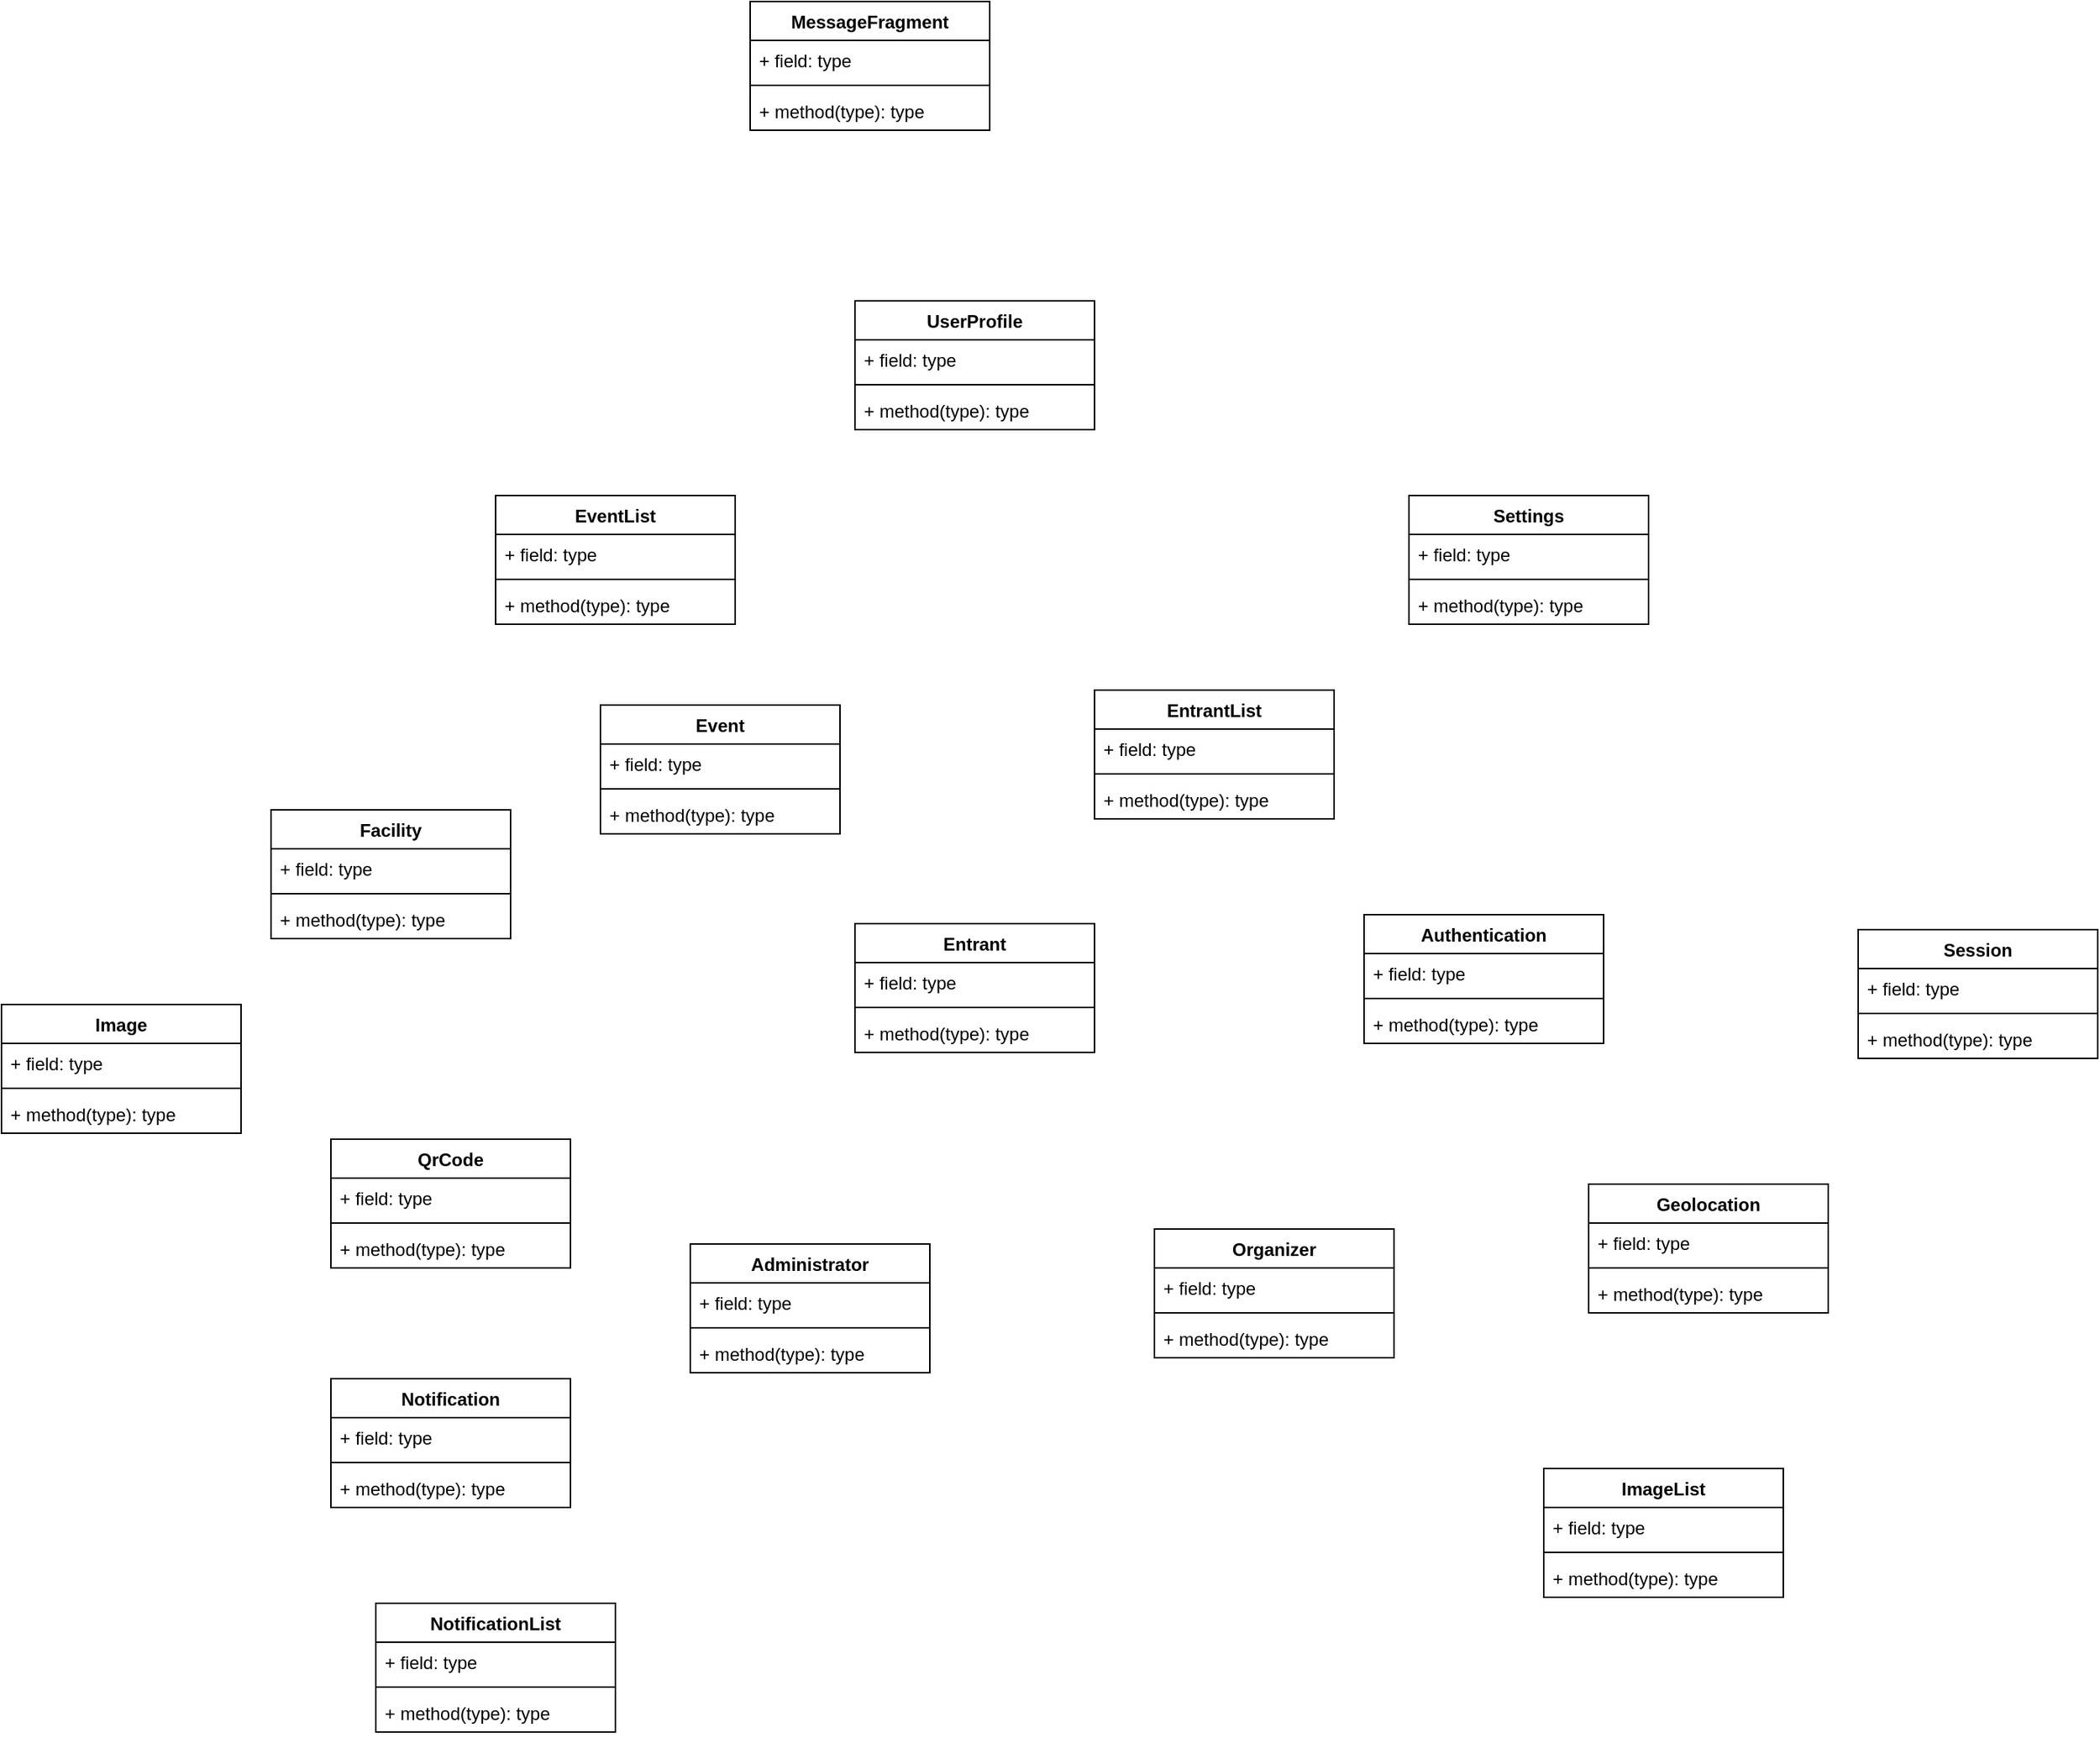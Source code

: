 <mxfile version="24.8.3">
  <diagram id="C5RBs43oDa-KdzZeNtuy" name="Page-1">
    <mxGraphModel dx="2052" dy="2118" grid="1" gridSize="10" guides="1" tooltips="1" connect="1" arrows="1" fold="1" page="1" pageScale="1" pageWidth="827" pageHeight="1169" math="0" shadow="0">
      <root>
        <mxCell id="WIyWlLk6GJQsqaUBKTNV-0" />
        <mxCell id="WIyWlLk6GJQsqaUBKTNV-1" parent="WIyWlLk6GJQsqaUBKTNV-0" />
        <mxCell id="0vzClCLhIBtEAbXM5UXF-0" value="QrCode" style="swimlane;fontStyle=1;align=center;verticalAlign=top;childLayout=stackLayout;horizontal=1;startSize=26;horizontalStack=0;resizeParent=1;resizeParentMax=0;resizeLast=0;collapsible=1;marginBottom=0;whiteSpace=wrap;html=1;" vertex="1" parent="WIyWlLk6GJQsqaUBKTNV-1">
          <mxGeometry x="-90" y="690" width="160" height="86" as="geometry" />
        </mxCell>
        <mxCell id="0vzClCLhIBtEAbXM5UXF-1" value="+ field: type" style="text;strokeColor=none;fillColor=none;align=left;verticalAlign=top;spacingLeft=4;spacingRight=4;overflow=hidden;rotatable=0;points=[[0,0.5],[1,0.5]];portConstraint=eastwest;whiteSpace=wrap;html=1;" vertex="1" parent="0vzClCLhIBtEAbXM5UXF-0">
          <mxGeometry y="26" width="160" height="26" as="geometry" />
        </mxCell>
        <mxCell id="0vzClCLhIBtEAbXM5UXF-2" value="" style="line;strokeWidth=1;fillColor=none;align=left;verticalAlign=middle;spacingTop=-1;spacingLeft=3;spacingRight=3;rotatable=0;labelPosition=right;points=[];portConstraint=eastwest;strokeColor=inherit;" vertex="1" parent="0vzClCLhIBtEAbXM5UXF-0">
          <mxGeometry y="52" width="160" height="8" as="geometry" />
        </mxCell>
        <mxCell id="0vzClCLhIBtEAbXM5UXF-3" value="+ method(type): type" style="text;strokeColor=none;fillColor=none;align=left;verticalAlign=top;spacingLeft=4;spacingRight=4;overflow=hidden;rotatable=0;points=[[0,0.5],[1,0.5]];portConstraint=eastwest;whiteSpace=wrap;html=1;" vertex="1" parent="0vzClCLhIBtEAbXM5UXF-0">
          <mxGeometry y="60" width="160" height="26" as="geometry" />
        </mxCell>
        <mxCell id="0vzClCLhIBtEAbXM5UXF-4" value="Notification" style="swimlane;fontStyle=1;align=center;verticalAlign=top;childLayout=stackLayout;horizontal=1;startSize=26;horizontalStack=0;resizeParent=1;resizeParentMax=0;resizeLast=0;collapsible=1;marginBottom=0;whiteSpace=wrap;html=1;" vertex="1" parent="WIyWlLk6GJQsqaUBKTNV-1">
          <mxGeometry x="-90" y="850" width="160" height="86" as="geometry" />
        </mxCell>
        <mxCell id="0vzClCLhIBtEAbXM5UXF-5" value="+ field: type" style="text;strokeColor=none;fillColor=none;align=left;verticalAlign=top;spacingLeft=4;spacingRight=4;overflow=hidden;rotatable=0;points=[[0,0.5],[1,0.5]];portConstraint=eastwest;whiteSpace=wrap;html=1;" vertex="1" parent="0vzClCLhIBtEAbXM5UXF-4">
          <mxGeometry y="26" width="160" height="26" as="geometry" />
        </mxCell>
        <mxCell id="0vzClCLhIBtEAbXM5UXF-6" value="" style="line;strokeWidth=1;fillColor=none;align=left;verticalAlign=middle;spacingTop=-1;spacingLeft=3;spacingRight=3;rotatable=0;labelPosition=right;points=[];portConstraint=eastwest;strokeColor=inherit;" vertex="1" parent="0vzClCLhIBtEAbXM5UXF-4">
          <mxGeometry y="52" width="160" height="8" as="geometry" />
        </mxCell>
        <mxCell id="0vzClCLhIBtEAbXM5UXF-7" value="+ method(type): type" style="text;strokeColor=none;fillColor=none;align=left;verticalAlign=top;spacingLeft=4;spacingRight=4;overflow=hidden;rotatable=0;points=[[0,0.5],[1,0.5]];portConstraint=eastwest;whiteSpace=wrap;html=1;" vertex="1" parent="0vzClCLhIBtEAbXM5UXF-4">
          <mxGeometry y="60" width="160" height="26" as="geometry" />
        </mxCell>
        <mxCell id="0vzClCLhIBtEAbXM5UXF-8" value="NotificationList" style="swimlane;fontStyle=1;align=center;verticalAlign=top;childLayout=stackLayout;horizontal=1;startSize=26;horizontalStack=0;resizeParent=1;resizeParentMax=0;resizeLast=0;collapsible=1;marginBottom=0;whiteSpace=wrap;html=1;" vertex="1" parent="WIyWlLk6GJQsqaUBKTNV-1">
          <mxGeometry x="-60" y="1000" width="160" height="86" as="geometry" />
        </mxCell>
        <mxCell id="0vzClCLhIBtEAbXM5UXF-9" value="+ field: type" style="text;strokeColor=none;fillColor=none;align=left;verticalAlign=top;spacingLeft=4;spacingRight=4;overflow=hidden;rotatable=0;points=[[0,0.5],[1,0.5]];portConstraint=eastwest;whiteSpace=wrap;html=1;" vertex="1" parent="0vzClCLhIBtEAbXM5UXF-8">
          <mxGeometry y="26" width="160" height="26" as="geometry" />
        </mxCell>
        <mxCell id="0vzClCLhIBtEAbXM5UXF-10" value="" style="line;strokeWidth=1;fillColor=none;align=left;verticalAlign=middle;spacingTop=-1;spacingLeft=3;spacingRight=3;rotatable=0;labelPosition=right;points=[];portConstraint=eastwest;strokeColor=inherit;" vertex="1" parent="0vzClCLhIBtEAbXM5UXF-8">
          <mxGeometry y="52" width="160" height="8" as="geometry" />
        </mxCell>
        <mxCell id="0vzClCLhIBtEAbXM5UXF-11" value="+ method(type): type" style="text;strokeColor=none;fillColor=none;align=left;verticalAlign=top;spacingLeft=4;spacingRight=4;overflow=hidden;rotatable=0;points=[[0,0.5],[1,0.5]];portConstraint=eastwest;whiteSpace=wrap;html=1;" vertex="1" parent="0vzClCLhIBtEAbXM5UXF-8">
          <mxGeometry y="60" width="160" height="26" as="geometry" />
        </mxCell>
        <mxCell id="0vzClCLhIBtEAbXM5UXF-12" value="Geolocation" style="swimlane;fontStyle=1;align=center;verticalAlign=top;childLayout=stackLayout;horizontal=1;startSize=26;horizontalStack=0;resizeParent=1;resizeParentMax=0;resizeLast=0;collapsible=1;marginBottom=0;whiteSpace=wrap;html=1;" vertex="1" parent="WIyWlLk6GJQsqaUBKTNV-1">
          <mxGeometry x="750" y="720" width="160" height="86" as="geometry" />
        </mxCell>
        <mxCell id="0vzClCLhIBtEAbXM5UXF-13" value="+ field: type" style="text;strokeColor=none;fillColor=none;align=left;verticalAlign=top;spacingLeft=4;spacingRight=4;overflow=hidden;rotatable=0;points=[[0,0.5],[1,0.5]];portConstraint=eastwest;whiteSpace=wrap;html=1;" vertex="1" parent="0vzClCLhIBtEAbXM5UXF-12">
          <mxGeometry y="26" width="160" height="26" as="geometry" />
        </mxCell>
        <mxCell id="0vzClCLhIBtEAbXM5UXF-14" value="" style="line;strokeWidth=1;fillColor=none;align=left;verticalAlign=middle;spacingTop=-1;spacingLeft=3;spacingRight=3;rotatable=0;labelPosition=right;points=[];portConstraint=eastwest;strokeColor=inherit;" vertex="1" parent="0vzClCLhIBtEAbXM5UXF-12">
          <mxGeometry y="52" width="160" height="8" as="geometry" />
        </mxCell>
        <mxCell id="0vzClCLhIBtEAbXM5UXF-15" value="+ method(type): type" style="text;strokeColor=none;fillColor=none;align=left;verticalAlign=top;spacingLeft=4;spacingRight=4;overflow=hidden;rotatable=0;points=[[0,0.5],[1,0.5]];portConstraint=eastwest;whiteSpace=wrap;html=1;" vertex="1" parent="0vzClCLhIBtEAbXM5UXF-12">
          <mxGeometry y="60" width="160" height="26" as="geometry" />
        </mxCell>
        <mxCell id="0vzClCLhIBtEAbXM5UXF-16" value="Facility" style="swimlane;fontStyle=1;align=center;verticalAlign=top;childLayout=stackLayout;horizontal=1;startSize=26;horizontalStack=0;resizeParent=1;resizeParentMax=0;resizeLast=0;collapsible=1;marginBottom=0;whiteSpace=wrap;html=1;" vertex="1" parent="WIyWlLk6GJQsqaUBKTNV-1">
          <mxGeometry x="-130" y="470" width="160" height="86" as="geometry" />
        </mxCell>
        <mxCell id="0vzClCLhIBtEAbXM5UXF-17" value="+ field: type" style="text;strokeColor=none;fillColor=none;align=left;verticalAlign=top;spacingLeft=4;spacingRight=4;overflow=hidden;rotatable=0;points=[[0,0.5],[1,0.5]];portConstraint=eastwest;whiteSpace=wrap;html=1;" vertex="1" parent="0vzClCLhIBtEAbXM5UXF-16">
          <mxGeometry y="26" width="160" height="26" as="geometry" />
        </mxCell>
        <mxCell id="0vzClCLhIBtEAbXM5UXF-18" value="" style="line;strokeWidth=1;fillColor=none;align=left;verticalAlign=middle;spacingTop=-1;spacingLeft=3;spacingRight=3;rotatable=0;labelPosition=right;points=[];portConstraint=eastwest;strokeColor=inherit;" vertex="1" parent="0vzClCLhIBtEAbXM5UXF-16">
          <mxGeometry y="52" width="160" height="8" as="geometry" />
        </mxCell>
        <mxCell id="0vzClCLhIBtEAbXM5UXF-19" value="+ method(type): type" style="text;strokeColor=none;fillColor=none;align=left;verticalAlign=top;spacingLeft=4;spacingRight=4;overflow=hidden;rotatable=0;points=[[0,0.5],[1,0.5]];portConstraint=eastwest;whiteSpace=wrap;html=1;" vertex="1" parent="0vzClCLhIBtEAbXM5UXF-16">
          <mxGeometry y="60" width="160" height="26" as="geometry" />
        </mxCell>
        <mxCell id="0vzClCLhIBtEAbXM5UXF-20" value="Authentication" style="swimlane;fontStyle=1;align=center;verticalAlign=top;childLayout=stackLayout;horizontal=1;startSize=26;horizontalStack=0;resizeParent=1;resizeParentMax=0;resizeLast=0;collapsible=1;marginBottom=0;whiteSpace=wrap;html=1;" vertex="1" parent="WIyWlLk6GJQsqaUBKTNV-1">
          <mxGeometry x="600" y="540" width="160" height="86" as="geometry" />
        </mxCell>
        <mxCell id="0vzClCLhIBtEAbXM5UXF-21" value="+ field: type" style="text;strokeColor=none;fillColor=none;align=left;verticalAlign=top;spacingLeft=4;spacingRight=4;overflow=hidden;rotatable=0;points=[[0,0.5],[1,0.5]];portConstraint=eastwest;whiteSpace=wrap;html=1;" vertex="1" parent="0vzClCLhIBtEAbXM5UXF-20">
          <mxGeometry y="26" width="160" height="26" as="geometry" />
        </mxCell>
        <mxCell id="0vzClCLhIBtEAbXM5UXF-22" value="" style="line;strokeWidth=1;fillColor=none;align=left;verticalAlign=middle;spacingTop=-1;spacingLeft=3;spacingRight=3;rotatable=0;labelPosition=right;points=[];portConstraint=eastwest;strokeColor=inherit;" vertex="1" parent="0vzClCLhIBtEAbXM5UXF-20">
          <mxGeometry y="52" width="160" height="8" as="geometry" />
        </mxCell>
        <mxCell id="0vzClCLhIBtEAbXM5UXF-23" value="+ method(type): type" style="text;strokeColor=none;fillColor=none;align=left;verticalAlign=top;spacingLeft=4;spacingRight=4;overflow=hidden;rotatable=0;points=[[0,0.5],[1,0.5]];portConstraint=eastwest;whiteSpace=wrap;html=1;" vertex="1" parent="0vzClCLhIBtEAbXM5UXF-20">
          <mxGeometry y="60" width="160" height="26" as="geometry" />
        </mxCell>
        <mxCell id="0vzClCLhIBtEAbXM5UXF-24" value="UserProfile" style="swimlane;fontStyle=1;align=center;verticalAlign=top;childLayout=stackLayout;horizontal=1;startSize=26;horizontalStack=0;resizeParent=1;resizeParentMax=0;resizeLast=0;collapsible=1;marginBottom=0;whiteSpace=wrap;html=1;" vertex="1" parent="WIyWlLk6GJQsqaUBKTNV-1">
          <mxGeometry x="260" y="130" width="160" height="86" as="geometry" />
        </mxCell>
        <mxCell id="0vzClCLhIBtEAbXM5UXF-25" value="+ field: type" style="text;strokeColor=none;fillColor=none;align=left;verticalAlign=top;spacingLeft=4;spacingRight=4;overflow=hidden;rotatable=0;points=[[0,0.5],[1,0.5]];portConstraint=eastwest;whiteSpace=wrap;html=1;" vertex="1" parent="0vzClCLhIBtEAbXM5UXF-24">
          <mxGeometry y="26" width="160" height="26" as="geometry" />
        </mxCell>
        <mxCell id="0vzClCLhIBtEAbXM5UXF-26" value="" style="line;strokeWidth=1;fillColor=none;align=left;verticalAlign=middle;spacingTop=-1;spacingLeft=3;spacingRight=3;rotatable=0;labelPosition=right;points=[];portConstraint=eastwest;strokeColor=inherit;" vertex="1" parent="0vzClCLhIBtEAbXM5UXF-24">
          <mxGeometry y="52" width="160" height="8" as="geometry" />
        </mxCell>
        <mxCell id="0vzClCLhIBtEAbXM5UXF-27" value="+ method(type): type" style="text;strokeColor=none;fillColor=none;align=left;verticalAlign=top;spacingLeft=4;spacingRight=4;overflow=hidden;rotatable=0;points=[[0,0.5],[1,0.5]];portConstraint=eastwest;whiteSpace=wrap;html=1;" vertex="1" parent="0vzClCLhIBtEAbXM5UXF-24">
          <mxGeometry y="60" width="160" height="26" as="geometry" />
        </mxCell>
        <mxCell id="0vzClCLhIBtEAbXM5UXF-28" value="Settings" style="swimlane;fontStyle=1;align=center;verticalAlign=top;childLayout=stackLayout;horizontal=1;startSize=26;horizontalStack=0;resizeParent=1;resizeParentMax=0;resizeLast=0;collapsible=1;marginBottom=0;whiteSpace=wrap;html=1;" vertex="1" parent="WIyWlLk6GJQsqaUBKTNV-1">
          <mxGeometry x="630" y="260" width="160" height="86" as="geometry" />
        </mxCell>
        <mxCell id="0vzClCLhIBtEAbXM5UXF-29" value="+ field: type" style="text;strokeColor=none;fillColor=none;align=left;verticalAlign=top;spacingLeft=4;spacingRight=4;overflow=hidden;rotatable=0;points=[[0,0.5],[1,0.5]];portConstraint=eastwest;whiteSpace=wrap;html=1;" vertex="1" parent="0vzClCLhIBtEAbXM5UXF-28">
          <mxGeometry y="26" width="160" height="26" as="geometry" />
        </mxCell>
        <mxCell id="0vzClCLhIBtEAbXM5UXF-30" value="" style="line;strokeWidth=1;fillColor=none;align=left;verticalAlign=middle;spacingTop=-1;spacingLeft=3;spacingRight=3;rotatable=0;labelPosition=right;points=[];portConstraint=eastwest;strokeColor=inherit;" vertex="1" parent="0vzClCLhIBtEAbXM5UXF-28">
          <mxGeometry y="52" width="160" height="8" as="geometry" />
        </mxCell>
        <mxCell id="0vzClCLhIBtEAbXM5UXF-31" value="+ method(type): type" style="text;strokeColor=none;fillColor=none;align=left;verticalAlign=top;spacingLeft=4;spacingRight=4;overflow=hidden;rotatable=0;points=[[0,0.5],[1,0.5]];portConstraint=eastwest;whiteSpace=wrap;html=1;" vertex="1" parent="0vzClCLhIBtEAbXM5UXF-28">
          <mxGeometry y="60" width="160" height="26" as="geometry" />
        </mxCell>
        <mxCell id="0vzClCLhIBtEAbXM5UXF-32" value="Session" style="swimlane;fontStyle=1;align=center;verticalAlign=top;childLayout=stackLayout;horizontal=1;startSize=26;horizontalStack=0;resizeParent=1;resizeParentMax=0;resizeLast=0;collapsible=1;marginBottom=0;whiteSpace=wrap;html=1;" vertex="1" parent="WIyWlLk6GJQsqaUBKTNV-1">
          <mxGeometry x="930" y="550" width="160" height="86" as="geometry" />
        </mxCell>
        <mxCell id="0vzClCLhIBtEAbXM5UXF-33" value="+ field: type" style="text;strokeColor=none;fillColor=none;align=left;verticalAlign=top;spacingLeft=4;spacingRight=4;overflow=hidden;rotatable=0;points=[[0,0.5],[1,0.5]];portConstraint=eastwest;whiteSpace=wrap;html=1;" vertex="1" parent="0vzClCLhIBtEAbXM5UXF-32">
          <mxGeometry y="26" width="160" height="26" as="geometry" />
        </mxCell>
        <mxCell id="0vzClCLhIBtEAbXM5UXF-34" value="" style="line;strokeWidth=1;fillColor=none;align=left;verticalAlign=middle;spacingTop=-1;spacingLeft=3;spacingRight=3;rotatable=0;labelPosition=right;points=[];portConstraint=eastwest;strokeColor=inherit;" vertex="1" parent="0vzClCLhIBtEAbXM5UXF-32">
          <mxGeometry y="52" width="160" height="8" as="geometry" />
        </mxCell>
        <mxCell id="0vzClCLhIBtEAbXM5UXF-35" value="+ method(type): type" style="text;strokeColor=none;fillColor=none;align=left;verticalAlign=top;spacingLeft=4;spacingRight=4;overflow=hidden;rotatable=0;points=[[0,0.5],[1,0.5]];portConstraint=eastwest;whiteSpace=wrap;html=1;" vertex="1" parent="0vzClCLhIBtEAbXM5UXF-32">
          <mxGeometry y="60" width="160" height="26" as="geometry" />
        </mxCell>
        <mxCell id="0vzClCLhIBtEAbXM5UXF-36" value="Administrator" style="swimlane;fontStyle=1;align=center;verticalAlign=top;childLayout=stackLayout;horizontal=1;startSize=26;horizontalStack=0;resizeParent=1;resizeParentMax=0;resizeLast=0;collapsible=1;marginBottom=0;whiteSpace=wrap;html=1;" vertex="1" parent="WIyWlLk6GJQsqaUBKTNV-1">
          <mxGeometry x="150" y="760" width="160" height="86" as="geometry" />
        </mxCell>
        <mxCell id="0vzClCLhIBtEAbXM5UXF-37" value="+ field: type" style="text;strokeColor=none;fillColor=none;align=left;verticalAlign=top;spacingLeft=4;spacingRight=4;overflow=hidden;rotatable=0;points=[[0,0.5],[1,0.5]];portConstraint=eastwest;whiteSpace=wrap;html=1;" vertex="1" parent="0vzClCLhIBtEAbXM5UXF-36">
          <mxGeometry y="26" width="160" height="26" as="geometry" />
        </mxCell>
        <mxCell id="0vzClCLhIBtEAbXM5UXF-38" value="" style="line;strokeWidth=1;fillColor=none;align=left;verticalAlign=middle;spacingTop=-1;spacingLeft=3;spacingRight=3;rotatable=0;labelPosition=right;points=[];portConstraint=eastwest;strokeColor=inherit;" vertex="1" parent="0vzClCLhIBtEAbXM5UXF-36">
          <mxGeometry y="52" width="160" height="8" as="geometry" />
        </mxCell>
        <mxCell id="0vzClCLhIBtEAbXM5UXF-39" value="+ method(type): type" style="text;strokeColor=none;fillColor=none;align=left;verticalAlign=top;spacingLeft=4;spacingRight=4;overflow=hidden;rotatable=0;points=[[0,0.5],[1,0.5]];portConstraint=eastwest;whiteSpace=wrap;html=1;" vertex="1" parent="0vzClCLhIBtEAbXM5UXF-36">
          <mxGeometry y="60" width="160" height="26" as="geometry" />
        </mxCell>
        <mxCell id="0vzClCLhIBtEAbXM5UXF-40" value="Organizer" style="swimlane;fontStyle=1;align=center;verticalAlign=top;childLayout=stackLayout;horizontal=1;startSize=26;horizontalStack=0;resizeParent=1;resizeParentMax=0;resizeLast=0;collapsible=1;marginBottom=0;whiteSpace=wrap;html=1;" vertex="1" parent="WIyWlLk6GJQsqaUBKTNV-1">
          <mxGeometry x="460" y="750" width="160" height="86" as="geometry" />
        </mxCell>
        <mxCell id="0vzClCLhIBtEAbXM5UXF-41" value="+ field: type" style="text;strokeColor=none;fillColor=none;align=left;verticalAlign=top;spacingLeft=4;spacingRight=4;overflow=hidden;rotatable=0;points=[[0,0.5],[1,0.5]];portConstraint=eastwest;whiteSpace=wrap;html=1;" vertex="1" parent="0vzClCLhIBtEAbXM5UXF-40">
          <mxGeometry y="26" width="160" height="26" as="geometry" />
        </mxCell>
        <mxCell id="0vzClCLhIBtEAbXM5UXF-42" value="" style="line;strokeWidth=1;fillColor=none;align=left;verticalAlign=middle;spacingTop=-1;spacingLeft=3;spacingRight=3;rotatable=0;labelPosition=right;points=[];portConstraint=eastwest;strokeColor=inherit;" vertex="1" parent="0vzClCLhIBtEAbXM5UXF-40">
          <mxGeometry y="52" width="160" height="8" as="geometry" />
        </mxCell>
        <mxCell id="0vzClCLhIBtEAbXM5UXF-43" value="+ method(type): type" style="text;strokeColor=none;fillColor=none;align=left;verticalAlign=top;spacingLeft=4;spacingRight=4;overflow=hidden;rotatable=0;points=[[0,0.5],[1,0.5]];portConstraint=eastwest;whiteSpace=wrap;html=1;" vertex="1" parent="0vzClCLhIBtEAbXM5UXF-40">
          <mxGeometry y="60" width="160" height="26" as="geometry" />
        </mxCell>
        <mxCell id="0vzClCLhIBtEAbXM5UXF-44" value="Image" style="swimlane;fontStyle=1;align=center;verticalAlign=top;childLayout=stackLayout;horizontal=1;startSize=26;horizontalStack=0;resizeParent=1;resizeParentMax=0;resizeLast=0;collapsible=1;marginBottom=0;whiteSpace=wrap;html=1;" vertex="1" parent="WIyWlLk6GJQsqaUBKTNV-1">
          <mxGeometry x="-310" y="600" width="160" height="86" as="geometry" />
        </mxCell>
        <mxCell id="0vzClCLhIBtEAbXM5UXF-45" value="+ field: type" style="text;strokeColor=none;fillColor=none;align=left;verticalAlign=top;spacingLeft=4;spacingRight=4;overflow=hidden;rotatable=0;points=[[0,0.5],[1,0.5]];portConstraint=eastwest;whiteSpace=wrap;html=1;" vertex="1" parent="0vzClCLhIBtEAbXM5UXF-44">
          <mxGeometry y="26" width="160" height="26" as="geometry" />
        </mxCell>
        <mxCell id="0vzClCLhIBtEAbXM5UXF-46" value="" style="line;strokeWidth=1;fillColor=none;align=left;verticalAlign=middle;spacingTop=-1;spacingLeft=3;spacingRight=3;rotatable=0;labelPosition=right;points=[];portConstraint=eastwest;strokeColor=inherit;" vertex="1" parent="0vzClCLhIBtEAbXM5UXF-44">
          <mxGeometry y="52" width="160" height="8" as="geometry" />
        </mxCell>
        <mxCell id="0vzClCLhIBtEAbXM5UXF-47" value="+ method(type): type" style="text;strokeColor=none;fillColor=none;align=left;verticalAlign=top;spacingLeft=4;spacingRight=4;overflow=hidden;rotatable=0;points=[[0,0.5],[1,0.5]];portConstraint=eastwest;whiteSpace=wrap;html=1;" vertex="1" parent="0vzClCLhIBtEAbXM5UXF-44">
          <mxGeometry y="60" width="160" height="26" as="geometry" />
        </mxCell>
        <mxCell id="0vzClCLhIBtEAbXM5UXF-48" value="ImageList" style="swimlane;fontStyle=1;align=center;verticalAlign=top;childLayout=stackLayout;horizontal=1;startSize=26;horizontalStack=0;resizeParent=1;resizeParentMax=0;resizeLast=0;collapsible=1;marginBottom=0;whiteSpace=wrap;html=1;" vertex="1" parent="WIyWlLk6GJQsqaUBKTNV-1">
          <mxGeometry x="720" y="910" width="160" height="86" as="geometry" />
        </mxCell>
        <mxCell id="0vzClCLhIBtEAbXM5UXF-49" value="+ field: type" style="text;strokeColor=none;fillColor=none;align=left;verticalAlign=top;spacingLeft=4;spacingRight=4;overflow=hidden;rotatable=0;points=[[0,0.5],[1,0.5]];portConstraint=eastwest;whiteSpace=wrap;html=1;" vertex="1" parent="0vzClCLhIBtEAbXM5UXF-48">
          <mxGeometry y="26" width="160" height="26" as="geometry" />
        </mxCell>
        <mxCell id="0vzClCLhIBtEAbXM5UXF-50" value="" style="line;strokeWidth=1;fillColor=none;align=left;verticalAlign=middle;spacingTop=-1;spacingLeft=3;spacingRight=3;rotatable=0;labelPosition=right;points=[];portConstraint=eastwest;strokeColor=inherit;" vertex="1" parent="0vzClCLhIBtEAbXM5UXF-48">
          <mxGeometry y="52" width="160" height="8" as="geometry" />
        </mxCell>
        <mxCell id="0vzClCLhIBtEAbXM5UXF-51" value="+ method(type): type" style="text;strokeColor=none;fillColor=none;align=left;verticalAlign=top;spacingLeft=4;spacingRight=4;overflow=hidden;rotatable=0;points=[[0,0.5],[1,0.5]];portConstraint=eastwest;whiteSpace=wrap;html=1;" vertex="1" parent="0vzClCLhIBtEAbXM5UXF-48">
          <mxGeometry y="60" width="160" height="26" as="geometry" />
        </mxCell>
        <mxCell id="0vzClCLhIBtEAbXM5UXF-52" value="MessageFragment" style="swimlane;fontStyle=1;align=center;verticalAlign=top;childLayout=stackLayout;horizontal=1;startSize=26;horizontalStack=0;resizeParent=1;resizeParentMax=0;resizeLast=0;collapsible=1;marginBottom=0;whiteSpace=wrap;html=1;" vertex="1" parent="WIyWlLk6GJQsqaUBKTNV-1">
          <mxGeometry x="190" y="-70" width="160" height="86" as="geometry" />
        </mxCell>
        <mxCell id="0vzClCLhIBtEAbXM5UXF-53" value="+ field: type" style="text;strokeColor=none;fillColor=none;align=left;verticalAlign=top;spacingLeft=4;spacingRight=4;overflow=hidden;rotatable=0;points=[[0,0.5],[1,0.5]];portConstraint=eastwest;whiteSpace=wrap;html=1;" vertex="1" parent="0vzClCLhIBtEAbXM5UXF-52">
          <mxGeometry y="26" width="160" height="26" as="geometry" />
        </mxCell>
        <mxCell id="0vzClCLhIBtEAbXM5UXF-54" value="" style="line;strokeWidth=1;fillColor=none;align=left;verticalAlign=middle;spacingTop=-1;spacingLeft=3;spacingRight=3;rotatable=0;labelPosition=right;points=[];portConstraint=eastwest;strokeColor=inherit;" vertex="1" parent="0vzClCLhIBtEAbXM5UXF-52">
          <mxGeometry y="52" width="160" height="8" as="geometry" />
        </mxCell>
        <mxCell id="0vzClCLhIBtEAbXM5UXF-55" value="+ method(type): type" style="text;strokeColor=none;fillColor=none;align=left;verticalAlign=top;spacingLeft=4;spacingRight=4;overflow=hidden;rotatable=0;points=[[0,0.5],[1,0.5]];portConstraint=eastwest;whiteSpace=wrap;html=1;" vertex="1" parent="0vzClCLhIBtEAbXM5UXF-52">
          <mxGeometry y="60" width="160" height="26" as="geometry" />
        </mxCell>
        <mxCell id="0vzClCLhIBtEAbXM5UXF-56" value="Entrant" style="swimlane;fontStyle=1;align=center;verticalAlign=top;childLayout=stackLayout;horizontal=1;startSize=26;horizontalStack=0;resizeParent=1;resizeParentMax=0;resizeLast=0;collapsible=1;marginBottom=0;whiteSpace=wrap;html=1;" vertex="1" parent="WIyWlLk6GJQsqaUBKTNV-1">
          <mxGeometry x="260" y="546" width="160" height="86" as="geometry" />
        </mxCell>
        <mxCell id="0vzClCLhIBtEAbXM5UXF-57" value="+ field: type" style="text;strokeColor=none;fillColor=none;align=left;verticalAlign=top;spacingLeft=4;spacingRight=4;overflow=hidden;rotatable=0;points=[[0,0.5],[1,0.5]];portConstraint=eastwest;whiteSpace=wrap;html=1;" vertex="1" parent="0vzClCLhIBtEAbXM5UXF-56">
          <mxGeometry y="26" width="160" height="26" as="geometry" />
        </mxCell>
        <mxCell id="0vzClCLhIBtEAbXM5UXF-58" value="" style="line;strokeWidth=1;fillColor=none;align=left;verticalAlign=middle;spacingTop=-1;spacingLeft=3;spacingRight=3;rotatable=0;labelPosition=right;points=[];portConstraint=eastwest;strokeColor=inherit;" vertex="1" parent="0vzClCLhIBtEAbXM5UXF-56">
          <mxGeometry y="52" width="160" height="8" as="geometry" />
        </mxCell>
        <mxCell id="0vzClCLhIBtEAbXM5UXF-59" value="+ method(type): type" style="text;strokeColor=none;fillColor=none;align=left;verticalAlign=top;spacingLeft=4;spacingRight=4;overflow=hidden;rotatable=0;points=[[0,0.5],[1,0.5]];portConstraint=eastwest;whiteSpace=wrap;html=1;" vertex="1" parent="0vzClCLhIBtEAbXM5UXF-56">
          <mxGeometry y="60" width="160" height="26" as="geometry" />
        </mxCell>
        <mxCell id="0vzClCLhIBtEAbXM5UXF-60" value="Event" style="swimlane;fontStyle=1;align=center;verticalAlign=top;childLayout=stackLayout;horizontal=1;startSize=26;horizontalStack=0;resizeParent=1;resizeParentMax=0;resizeLast=0;collapsible=1;marginBottom=0;whiteSpace=wrap;html=1;" vertex="1" parent="WIyWlLk6GJQsqaUBKTNV-1">
          <mxGeometry x="90" y="400" width="160" height="86" as="geometry" />
        </mxCell>
        <mxCell id="0vzClCLhIBtEAbXM5UXF-61" value="+ field: type" style="text;strokeColor=none;fillColor=none;align=left;verticalAlign=top;spacingLeft=4;spacingRight=4;overflow=hidden;rotatable=0;points=[[0,0.5],[1,0.5]];portConstraint=eastwest;whiteSpace=wrap;html=1;" vertex="1" parent="0vzClCLhIBtEAbXM5UXF-60">
          <mxGeometry y="26" width="160" height="26" as="geometry" />
        </mxCell>
        <mxCell id="0vzClCLhIBtEAbXM5UXF-62" value="" style="line;strokeWidth=1;fillColor=none;align=left;verticalAlign=middle;spacingTop=-1;spacingLeft=3;spacingRight=3;rotatable=0;labelPosition=right;points=[];portConstraint=eastwest;strokeColor=inherit;" vertex="1" parent="0vzClCLhIBtEAbXM5UXF-60">
          <mxGeometry y="52" width="160" height="8" as="geometry" />
        </mxCell>
        <mxCell id="0vzClCLhIBtEAbXM5UXF-63" value="+ method(type): type" style="text;strokeColor=none;fillColor=none;align=left;verticalAlign=top;spacingLeft=4;spacingRight=4;overflow=hidden;rotatable=0;points=[[0,0.5],[1,0.5]];portConstraint=eastwest;whiteSpace=wrap;html=1;" vertex="1" parent="0vzClCLhIBtEAbXM5UXF-60">
          <mxGeometry y="60" width="160" height="26" as="geometry" />
        </mxCell>
        <mxCell id="0vzClCLhIBtEAbXM5UXF-64" value="EntrantList" style="swimlane;fontStyle=1;align=center;verticalAlign=top;childLayout=stackLayout;horizontal=1;startSize=26;horizontalStack=0;resizeParent=1;resizeParentMax=0;resizeLast=0;collapsible=1;marginBottom=0;whiteSpace=wrap;html=1;" vertex="1" parent="WIyWlLk6GJQsqaUBKTNV-1">
          <mxGeometry x="420" y="390" width="160" height="86" as="geometry" />
        </mxCell>
        <mxCell id="0vzClCLhIBtEAbXM5UXF-65" value="+ field: type" style="text;strokeColor=none;fillColor=none;align=left;verticalAlign=top;spacingLeft=4;spacingRight=4;overflow=hidden;rotatable=0;points=[[0,0.5],[1,0.5]];portConstraint=eastwest;whiteSpace=wrap;html=1;" vertex="1" parent="0vzClCLhIBtEAbXM5UXF-64">
          <mxGeometry y="26" width="160" height="26" as="geometry" />
        </mxCell>
        <mxCell id="0vzClCLhIBtEAbXM5UXF-66" value="" style="line;strokeWidth=1;fillColor=none;align=left;verticalAlign=middle;spacingTop=-1;spacingLeft=3;spacingRight=3;rotatable=0;labelPosition=right;points=[];portConstraint=eastwest;strokeColor=inherit;" vertex="1" parent="0vzClCLhIBtEAbXM5UXF-64">
          <mxGeometry y="52" width="160" height="8" as="geometry" />
        </mxCell>
        <mxCell id="0vzClCLhIBtEAbXM5UXF-67" value="+ method(type): type" style="text;strokeColor=none;fillColor=none;align=left;verticalAlign=top;spacingLeft=4;spacingRight=4;overflow=hidden;rotatable=0;points=[[0,0.5],[1,0.5]];portConstraint=eastwest;whiteSpace=wrap;html=1;" vertex="1" parent="0vzClCLhIBtEAbXM5UXF-64">
          <mxGeometry y="60" width="160" height="26" as="geometry" />
        </mxCell>
        <mxCell id="0vzClCLhIBtEAbXM5UXF-68" value="EventList" style="swimlane;fontStyle=1;align=center;verticalAlign=top;childLayout=stackLayout;horizontal=1;startSize=26;horizontalStack=0;resizeParent=1;resizeParentMax=0;resizeLast=0;collapsible=1;marginBottom=0;whiteSpace=wrap;html=1;" vertex="1" parent="WIyWlLk6GJQsqaUBKTNV-1">
          <mxGeometry x="20" y="260" width="160" height="86" as="geometry" />
        </mxCell>
        <mxCell id="0vzClCLhIBtEAbXM5UXF-69" value="+ field: type" style="text;strokeColor=none;fillColor=none;align=left;verticalAlign=top;spacingLeft=4;spacingRight=4;overflow=hidden;rotatable=0;points=[[0,0.5],[1,0.5]];portConstraint=eastwest;whiteSpace=wrap;html=1;" vertex="1" parent="0vzClCLhIBtEAbXM5UXF-68">
          <mxGeometry y="26" width="160" height="26" as="geometry" />
        </mxCell>
        <mxCell id="0vzClCLhIBtEAbXM5UXF-70" value="" style="line;strokeWidth=1;fillColor=none;align=left;verticalAlign=middle;spacingTop=-1;spacingLeft=3;spacingRight=3;rotatable=0;labelPosition=right;points=[];portConstraint=eastwest;strokeColor=inherit;" vertex="1" parent="0vzClCLhIBtEAbXM5UXF-68">
          <mxGeometry y="52" width="160" height="8" as="geometry" />
        </mxCell>
        <mxCell id="0vzClCLhIBtEAbXM5UXF-71" value="+ method(type): type" style="text;strokeColor=none;fillColor=none;align=left;verticalAlign=top;spacingLeft=4;spacingRight=4;overflow=hidden;rotatable=0;points=[[0,0.5],[1,0.5]];portConstraint=eastwest;whiteSpace=wrap;html=1;" vertex="1" parent="0vzClCLhIBtEAbXM5UXF-68">
          <mxGeometry y="60" width="160" height="26" as="geometry" />
        </mxCell>
      </root>
    </mxGraphModel>
  </diagram>
</mxfile>
